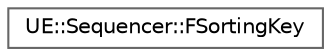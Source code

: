 digraph "Graphical Class Hierarchy"
{
 // INTERACTIVE_SVG=YES
 // LATEX_PDF_SIZE
  bgcolor="transparent";
  edge [fontname=Helvetica,fontsize=10,labelfontname=Helvetica,labelfontsize=10];
  node [fontname=Helvetica,fontsize=10,shape=box,height=0.2,width=0.4];
  rankdir="LR";
  Node0 [id="Node000000",label="UE::Sequencer::FSortingKey",height=0.2,width=0.4,color="grey40", fillcolor="white", style="filled",URL="$de/d11/structUE_1_1Sequencer_1_1FSortingKey.html",tooltip="Structure for sorting models of various types together."];
}
